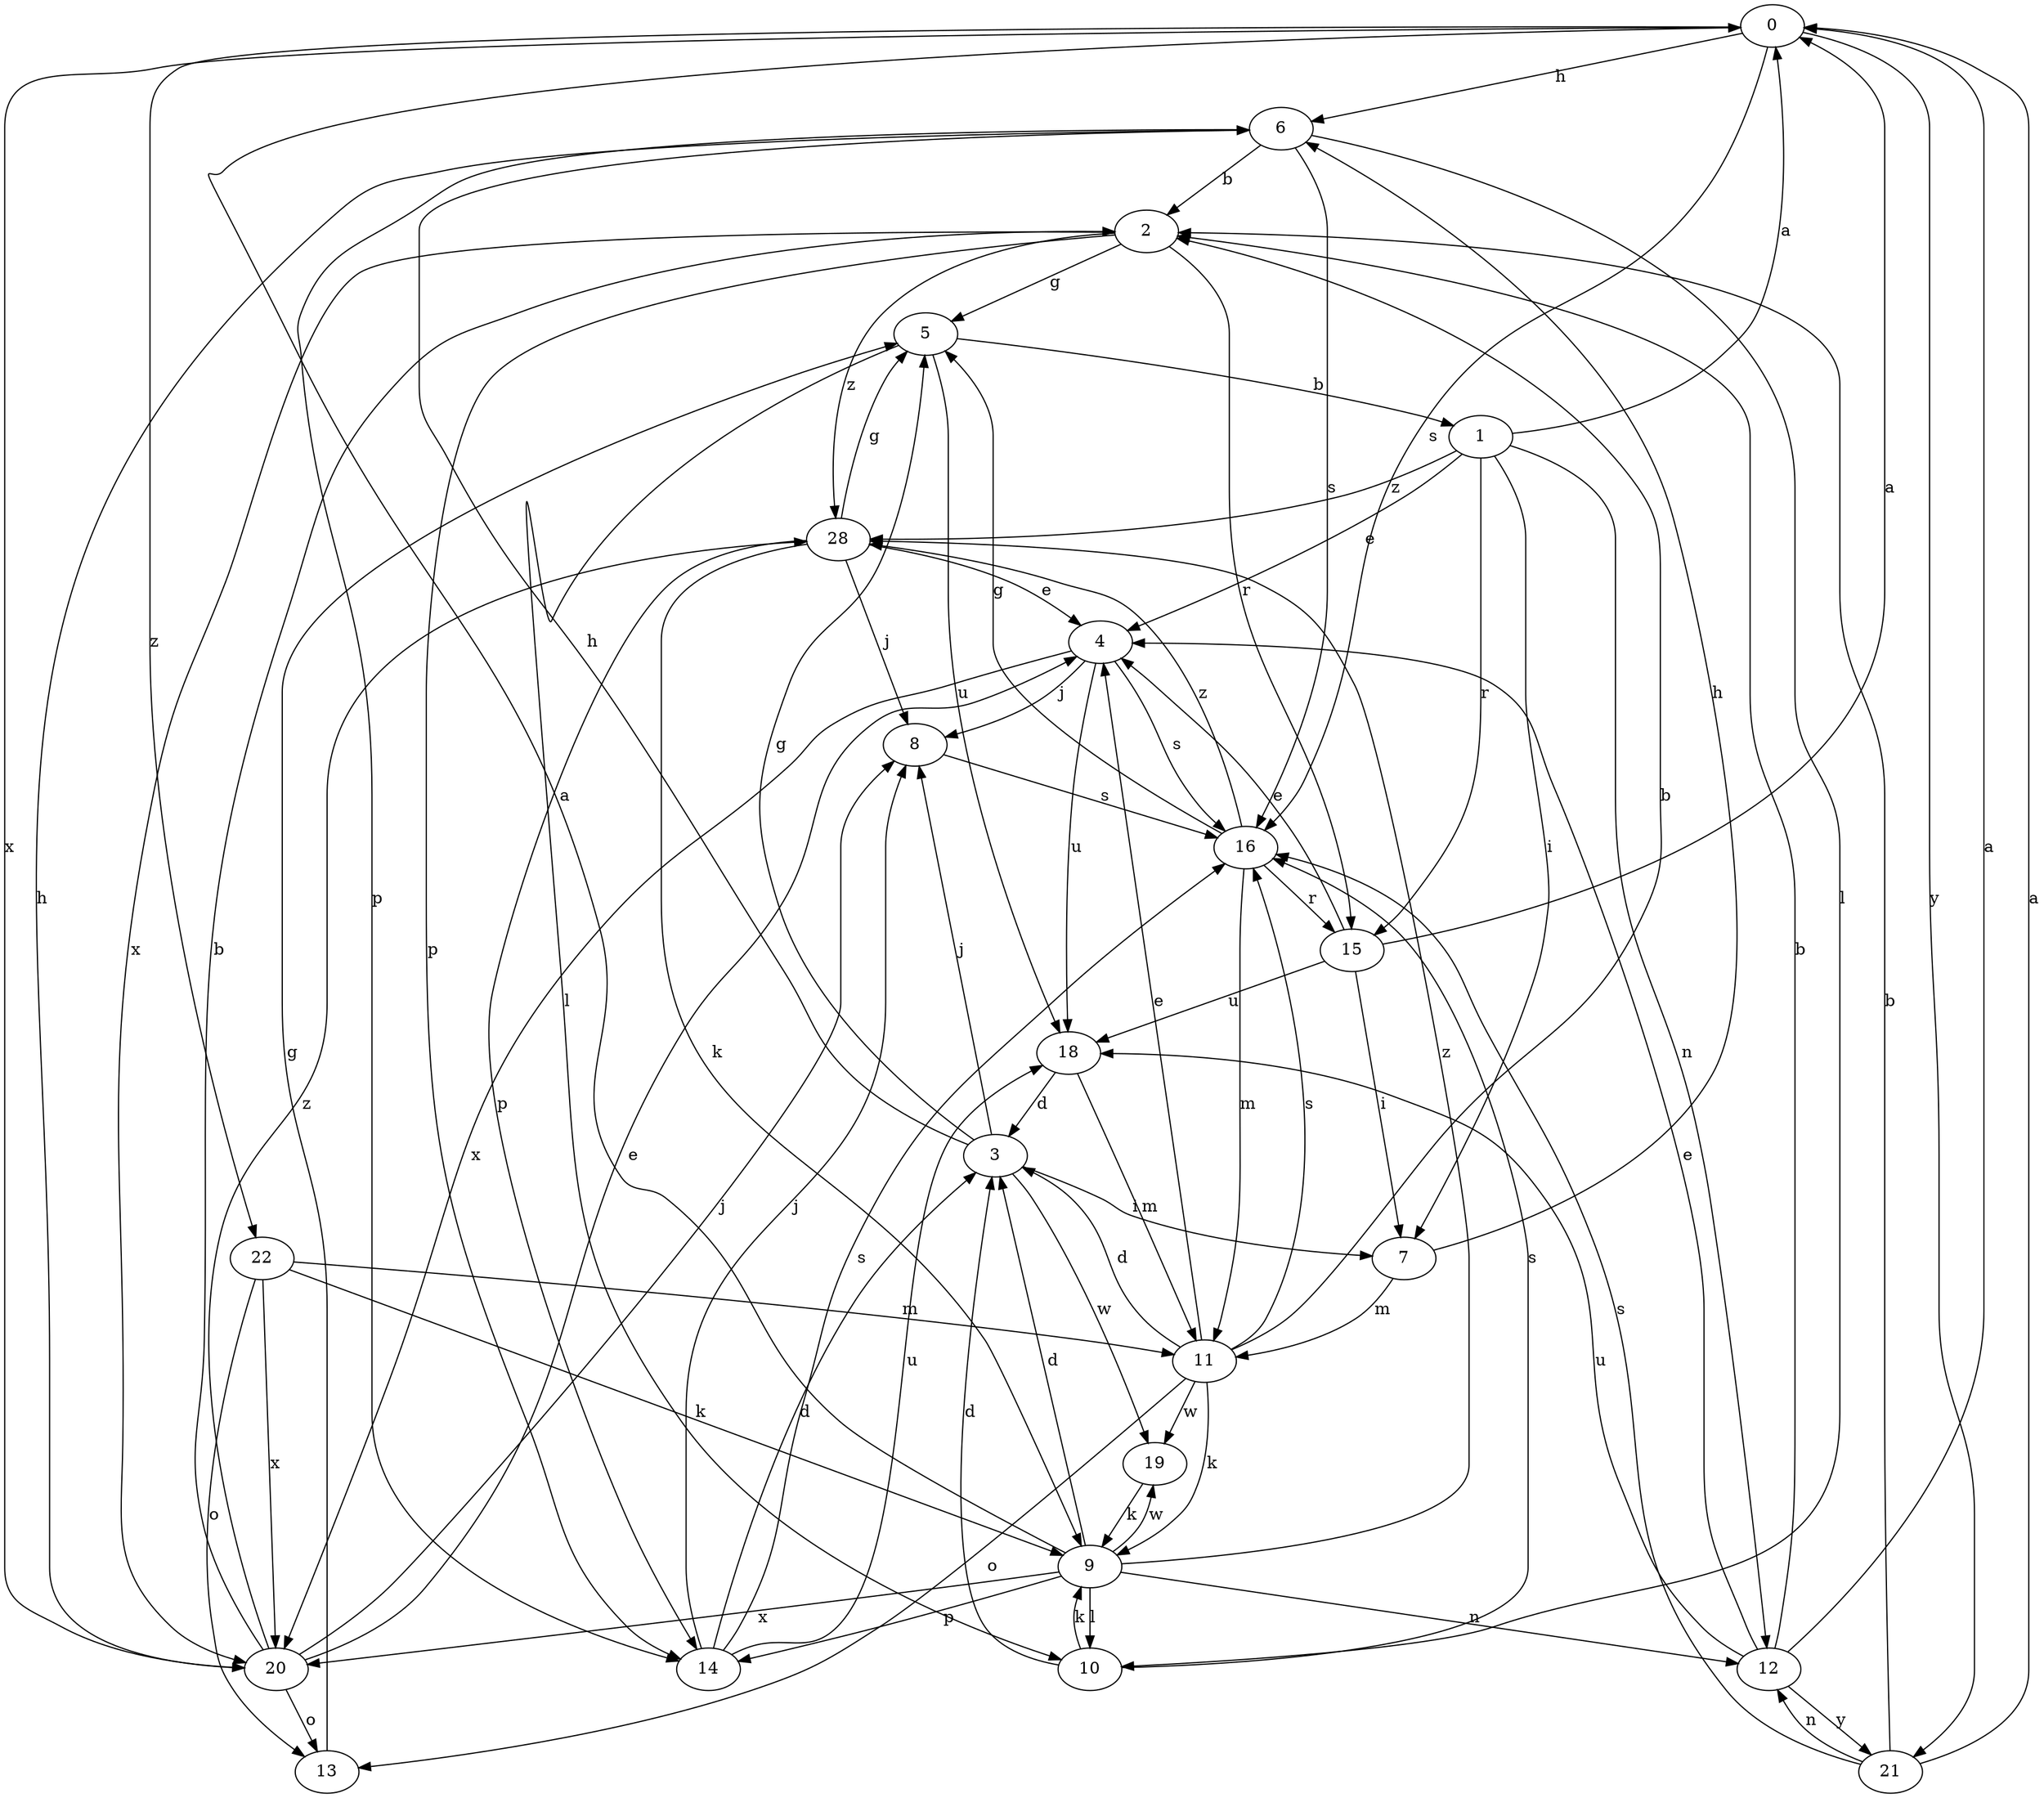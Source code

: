 strict digraph  {
0;
1;
2;
3;
4;
5;
6;
7;
8;
9;
10;
11;
12;
13;
14;
15;
16;
18;
19;
20;
21;
22;
28;
0 -> 6  [label=h];
0 -> 16  [label=s];
0 -> 20  [label=x];
0 -> 21  [label=y];
0 -> 22  [label=z];
1 -> 0  [label=a];
1 -> 4  [label=e];
1 -> 7  [label=i];
1 -> 12  [label=n];
1 -> 15  [label=r];
1 -> 28  [label=z];
2 -> 5  [label=g];
2 -> 14  [label=p];
2 -> 15  [label=r];
2 -> 20  [label=x];
2 -> 28  [label=z];
3 -> 5  [label=g];
3 -> 6  [label=h];
3 -> 7  [label=i];
3 -> 8  [label=j];
3 -> 19  [label=w];
4 -> 8  [label=j];
4 -> 16  [label=s];
4 -> 18  [label=u];
4 -> 20  [label=x];
5 -> 1  [label=b];
5 -> 10  [label=l];
5 -> 18  [label=u];
6 -> 2  [label=b];
6 -> 10  [label=l];
6 -> 14  [label=p];
6 -> 16  [label=s];
7 -> 6  [label=h];
7 -> 11  [label=m];
8 -> 16  [label=s];
9 -> 0  [label=a];
9 -> 3  [label=d];
9 -> 10  [label=l];
9 -> 12  [label=n];
9 -> 14  [label=p];
9 -> 19  [label=w];
9 -> 20  [label=x];
9 -> 28  [label=z];
10 -> 3  [label=d];
10 -> 9  [label=k];
10 -> 16  [label=s];
11 -> 2  [label=b];
11 -> 3  [label=d];
11 -> 4  [label=e];
11 -> 9  [label=k];
11 -> 13  [label=o];
11 -> 16  [label=s];
11 -> 19  [label=w];
12 -> 0  [label=a];
12 -> 2  [label=b];
12 -> 4  [label=e];
12 -> 18  [label=u];
12 -> 21  [label=y];
13 -> 5  [label=g];
14 -> 3  [label=d];
14 -> 8  [label=j];
14 -> 16  [label=s];
14 -> 18  [label=u];
15 -> 0  [label=a];
15 -> 4  [label=e];
15 -> 7  [label=i];
15 -> 18  [label=u];
16 -> 5  [label=g];
16 -> 11  [label=m];
16 -> 15  [label=r];
16 -> 28  [label=z];
18 -> 3  [label=d];
18 -> 11  [label=m];
19 -> 9  [label=k];
20 -> 2  [label=b];
20 -> 4  [label=e];
20 -> 6  [label=h];
20 -> 8  [label=j];
20 -> 13  [label=o];
20 -> 28  [label=z];
21 -> 0  [label=a];
21 -> 2  [label=b];
21 -> 12  [label=n];
21 -> 16  [label=s];
22 -> 9  [label=k];
22 -> 11  [label=m];
22 -> 13  [label=o];
22 -> 20  [label=x];
28 -> 4  [label=e];
28 -> 5  [label=g];
28 -> 8  [label=j];
28 -> 9  [label=k];
28 -> 14  [label=p];
}
